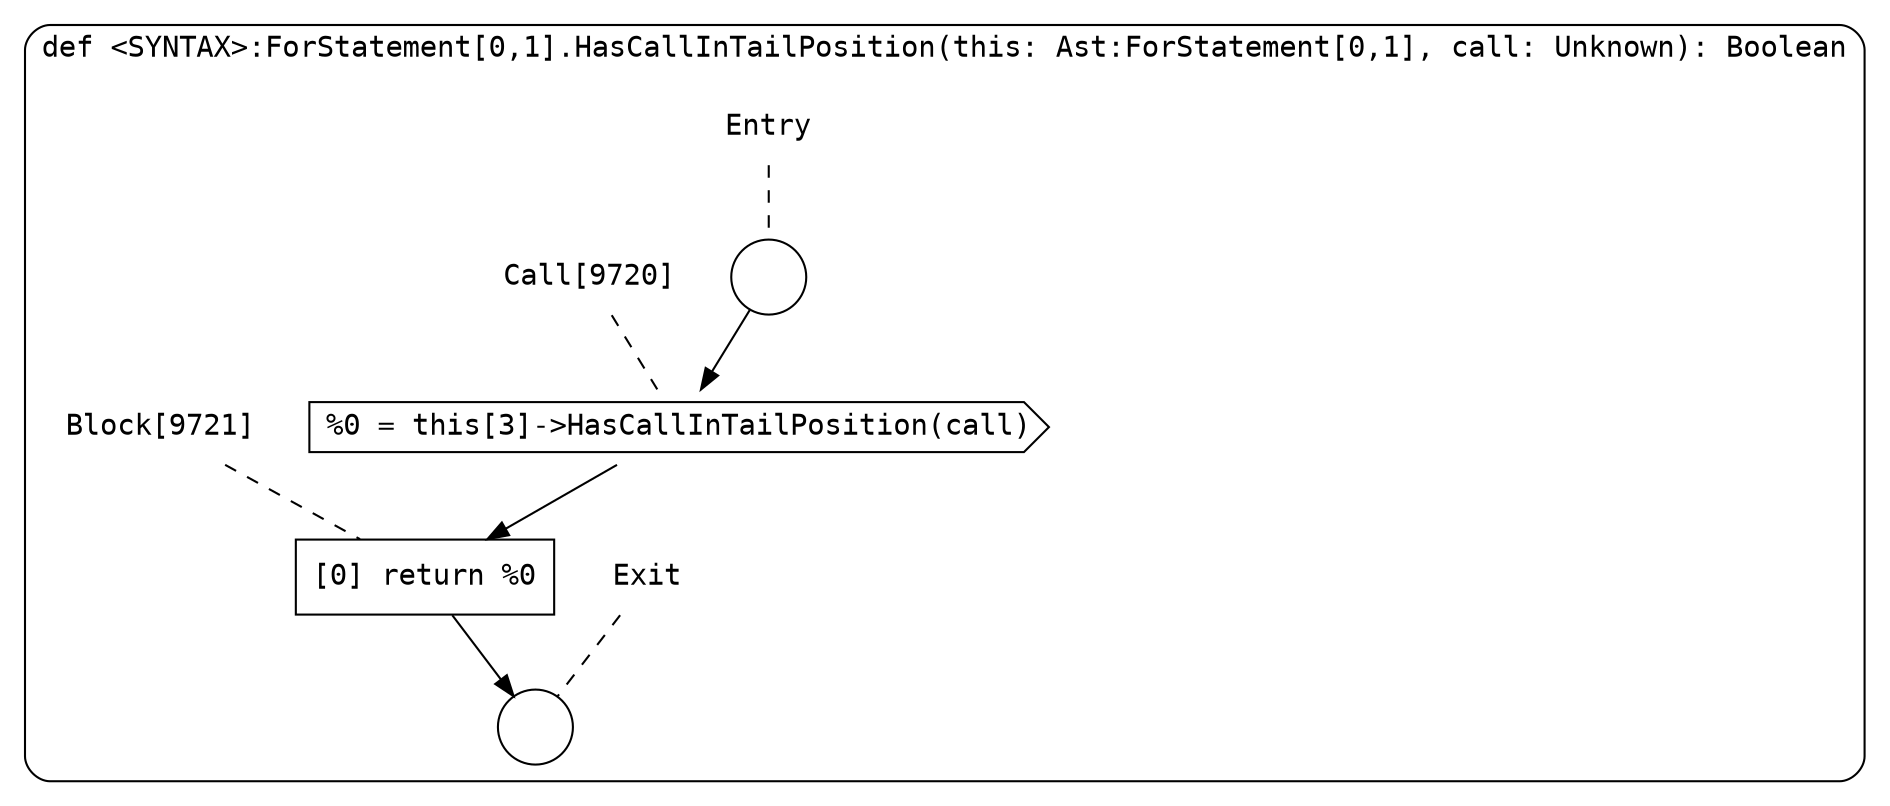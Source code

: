digraph {
  graph [fontname = "Consolas"]
  node [fontname = "Consolas"]
  edge [fontname = "Consolas"]
  subgraph cluster1742 {
    label = "def <SYNTAX>:ForStatement[0,1].HasCallInTailPosition(this: Ast:ForStatement[0,1], call: Unknown): Boolean"
    style = rounded
    cluster1742_entry_name [shape=none, label=<<font color="black">Entry</font>>]
    cluster1742_entry_name -> cluster1742_entry [arrowhead=none, color="black", style=dashed]
    cluster1742_entry [shape=circle label=" " color="black" fillcolor="white" style=filled]
    cluster1742_entry -> node9720 [color="black"]
    cluster1742_exit_name [shape=none, label=<<font color="black">Exit</font>>]
    cluster1742_exit_name -> cluster1742_exit [arrowhead=none, color="black", style=dashed]
    cluster1742_exit [shape=circle label=" " color="black" fillcolor="white" style=filled]
    node9720_name [shape=none, label=<<font color="black">Call[9720]</font>>]
    node9720_name -> node9720 [arrowhead=none, color="black", style=dashed]
    node9720 [shape=cds, label=<<font color="black">%0 = this[3]-&gt;HasCallInTailPosition(call)</font>> color="black" fillcolor="white", style=filled]
    node9720 -> node9721 [color="black"]
    node9721_name [shape=none, label=<<font color="black">Block[9721]</font>>]
    node9721_name -> node9721 [arrowhead=none, color="black", style=dashed]
    node9721 [shape=box, label=<<font color="black">[0] return %0<BR ALIGN="LEFT"/></font>> color="black" fillcolor="white", style=filled]
    node9721 -> cluster1742_exit [color="black"]
  }
}